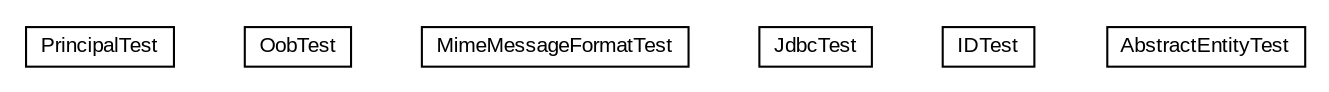 #!/usr/local/bin/dot
#
# Class diagram 
# Generated by UMLGraph version R5_6-24-gf6e263 (http://www.umlgraph.org/)
#

digraph G {
	edge [fontname="arial",fontsize=10,labelfontname="arial",labelfontsize=10];
	node [fontname="arial",fontsize=10,shape=plaintext];
	nodesep=0.25;
	ranksep=0.5;
	// net.trajano.doxb.test.PrincipalTest
	c0 [label=<<table title="net.trajano.doxb.test.PrincipalTest" border="0" cellborder="1" cellspacing="0" cellpadding="2" port="p" href="./PrincipalTest.html">
		<tr><td><table border="0" cellspacing="0" cellpadding="1">
<tr><td align="center" balign="center"> PrincipalTest </td></tr>
		</table></td></tr>
		</table>>, URL="./PrincipalTest.html", fontname="arial", fontcolor="black", fontsize=10.0];
	// net.trajano.doxb.test.OobTest
	c1 [label=<<table title="net.trajano.doxb.test.OobTest" border="0" cellborder="1" cellspacing="0" cellpadding="2" port="p" href="./OobTest.html">
		<tr><td><table border="0" cellspacing="0" cellpadding="1">
<tr><td align="center" balign="center"> OobTest </td></tr>
		</table></td></tr>
		</table>>, URL="./OobTest.html", fontname="arial", fontcolor="black", fontsize=10.0];
	// net.trajano.doxb.test.MimeMessageFormatTest
	c2 [label=<<table title="net.trajano.doxb.test.MimeMessageFormatTest" border="0" cellborder="1" cellspacing="0" cellpadding="2" port="p" href="./MimeMessageFormatTest.html">
		<tr><td><table border="0" cellspacing="0" cellpadding="1">
<tr><td align="center" balign="center"> MimeMessageFormatTest </td></tr>
		</table></td></tr>
		</table>>, URL="./MimeMessageFormatTest.html", fontname="arial", fontcolor="black", fontsize=10.0];
	// net.trajano.doxb.test.JdbcTest
	c3 [label=<<table title="net.trajano.doxb.test.JdbcTest" border="0" cellborder="1" cellspacing="0" cellpadding="2" port="p" href="./JdbcTest.html">
		<tr><td><table border="0" cellspacing="0" cellpadding="1">
<tr><td align="center" balign="center"> JdbcTest </td></tr>
		</table></td></tr>
		</table>>, URL="./JdbcTest.html", fontname="arial", fontcolor="black", fontsize=10.0];
	// net.trajano.doxb.test.IDTest
	c4 [label=<<table title="net.trajano.doxb.test.IDTest" border="0" cellborder="1" cellspacing="0" cellpadding="2" port="p" href="./IDTest.html">
		<tr><td><table border="0" cellspacing="0" cellpadding="1">
<tr><td align="center" balign="center"> IDTest </td></tr>
		</table></td></tr>
		</table>>, URL="./IDTest.html", fontname="arial", fontcolor="black", fontsize=10.0];
	// net.trajano.doxb.test.AbstractEntityTest
	c5 [label=<<table title="net.trajano.doxb.test.AbstractEntityTest" border="0" cellborder="1" cellspacing="0" cellpadding="2" port="p" href="./AbstractEntityTest.html">
		<tr><td><table border="0" cellspacing="0" cellpadding="1">
<tr><td align="center" balign="center"> AbstractEntityTest </td></tr>
		</table></td></tr>
		</table>>, URL="./AbstractEntityTest.html", fontname="arial", fontcolor="black", fontsize=10.0];
}

